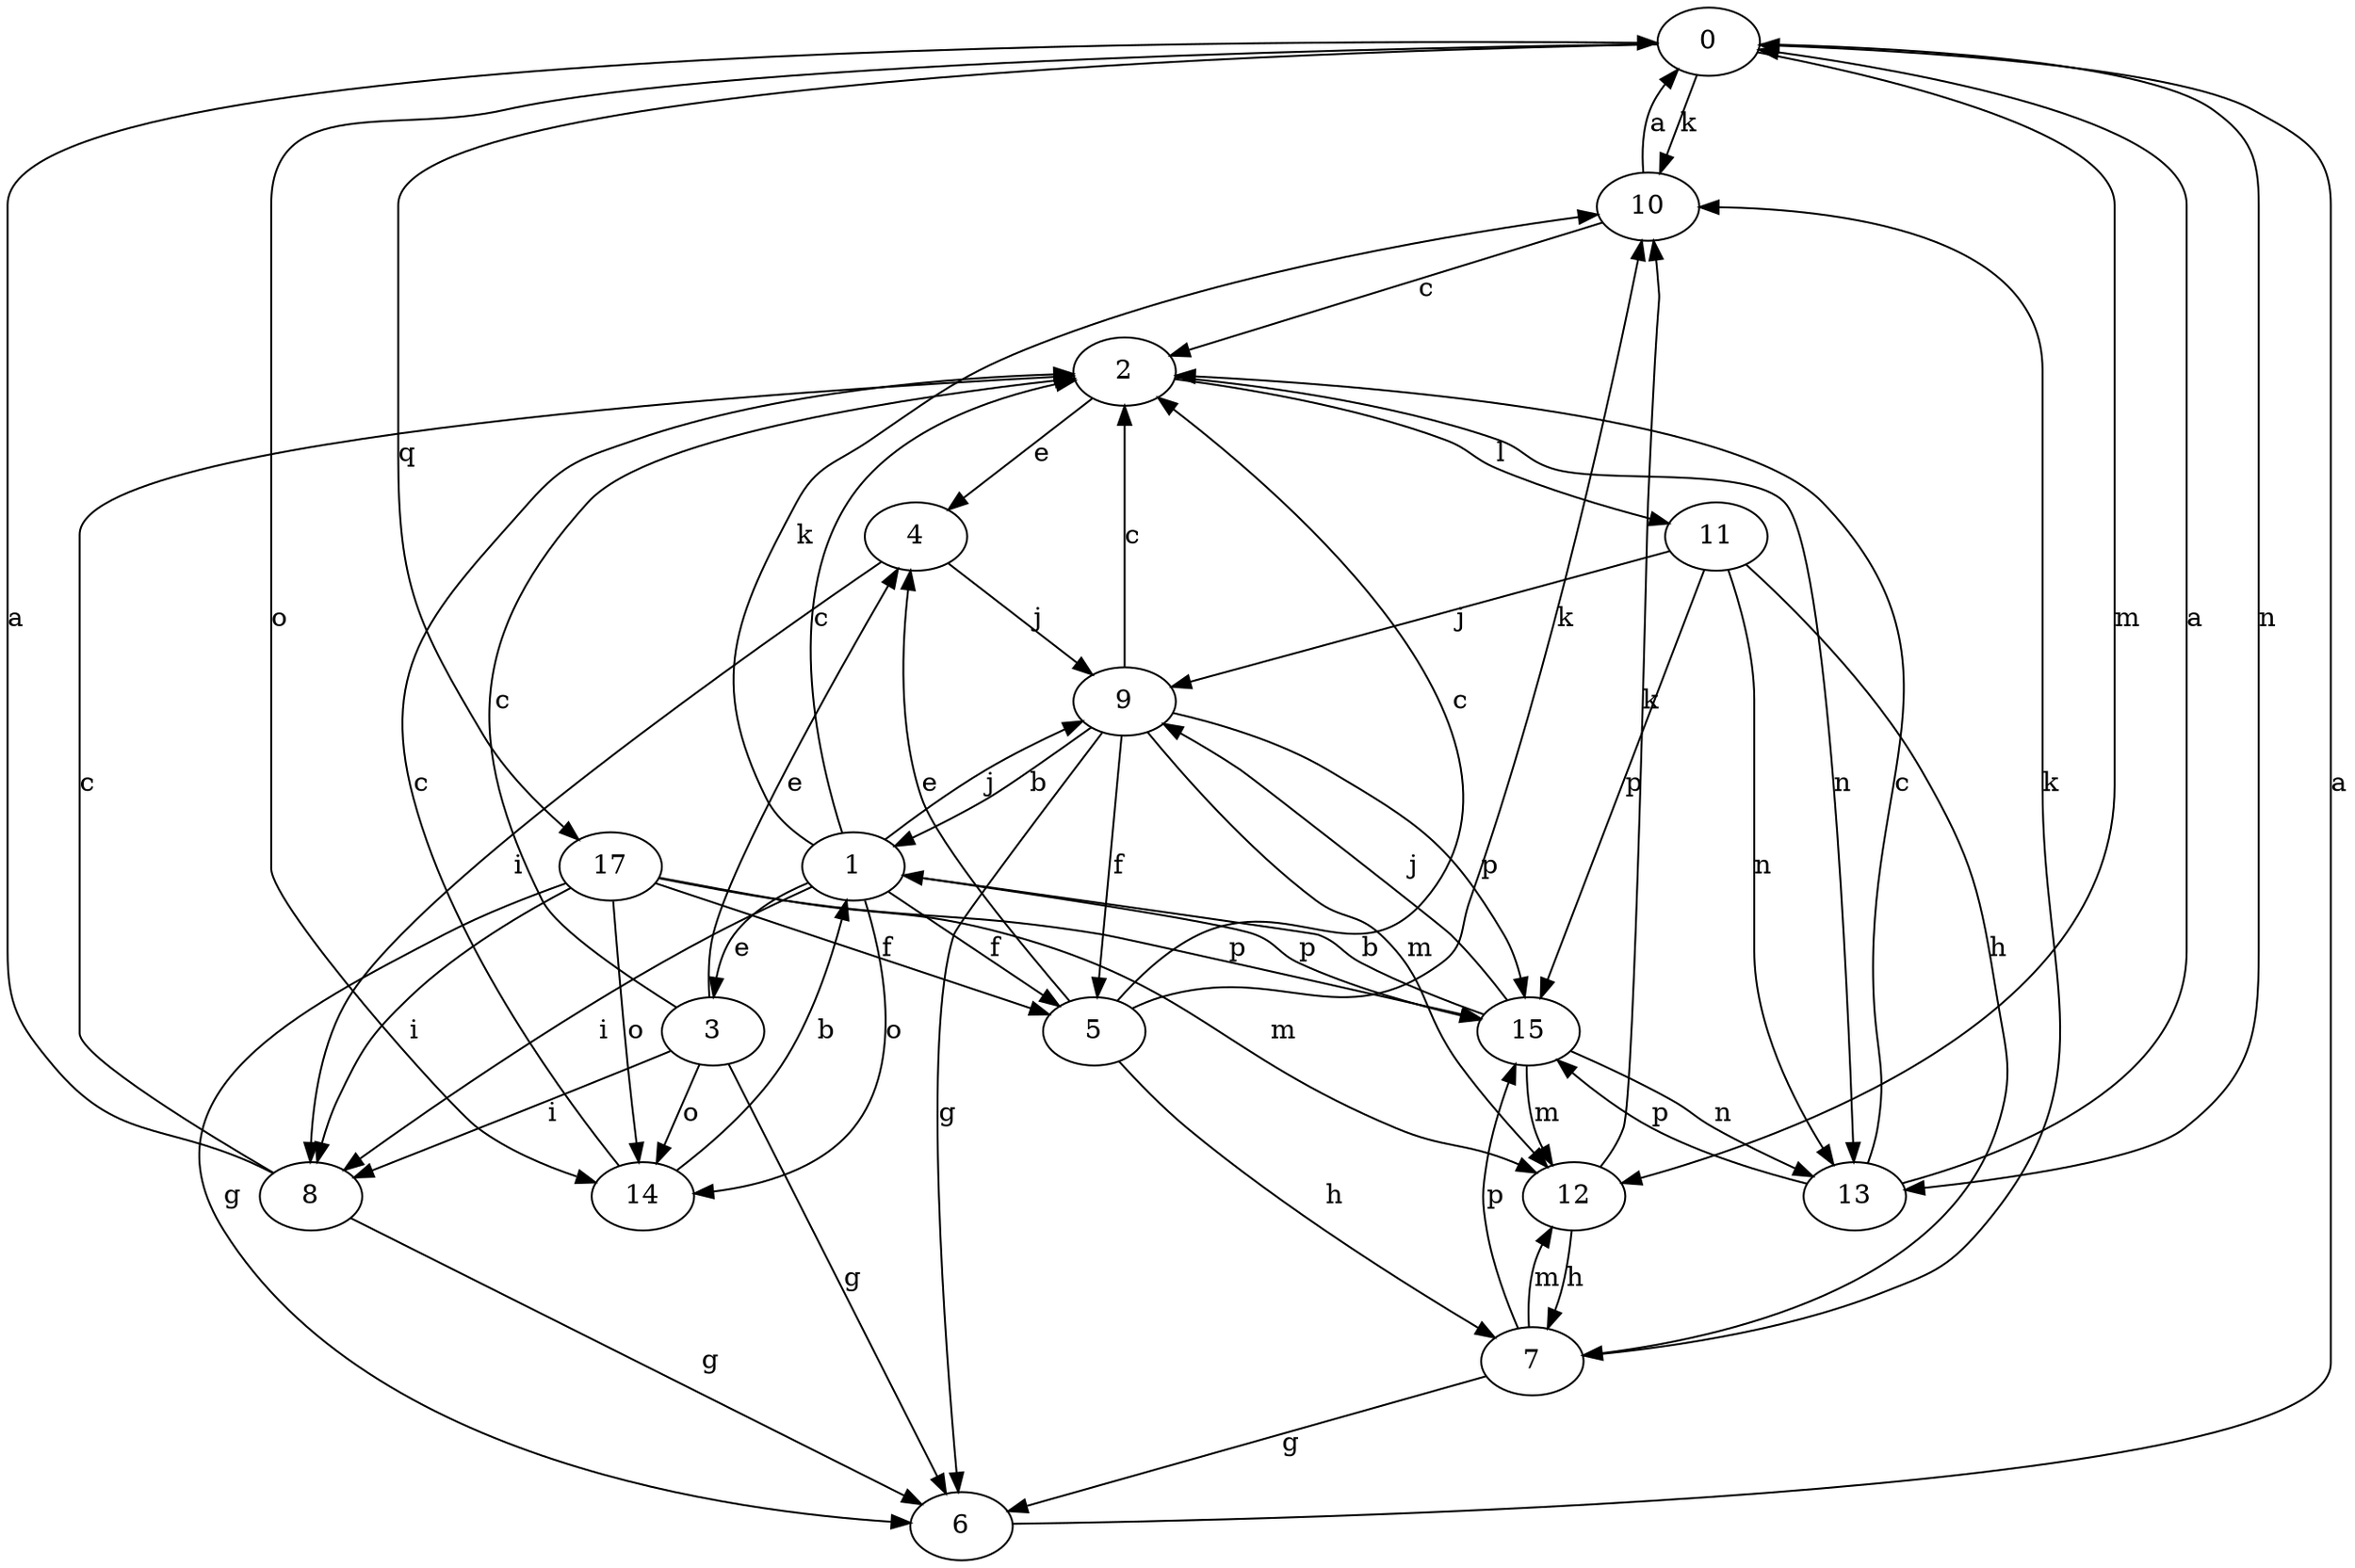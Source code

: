 strict digraph  {
0;
1;
2;
3;
4;
5;
6;
7;
8;
9;
10;
11;
12;
13;
14;
15;
17;
0 -> 10  [label=k];
0 -> 12  [label=m];
0 -> 13  [label=n];
0 -> 14  [label=o];
0 -> 17  [label=q];
1 -> 2  [label=c];
1 -> 3  [label=e];
1 -> 5  [label=f];
1 -> 8  [label=i];
1 -> 9  [label=j];
1 -> 10  [label=k];
1 -> 14  [label=o];
1 -> 15  [label=p];
2 -> 4  [label=e];
2 -> 11  [label=l];
2 -> 13  [label=n];
3 -> 2  [label=c];
3 -> 4  [label=e];
3 -> 6  [label=g];
3 -> 8  [label=i];
3 -> 14  [label=o];
4 -> 8  [label=i];
4 -> 9  [label=j];
5 -> 2  [label=c];
5 -> 4  [label=e];
5 -> 7  [label=h];
5 -> 10  [label=k];
6 -> 0  [label=a];
7 -> 6  [label=g];
7 -> 10  [label=k];
7 -> 12  [label=m];
7 -> 15  [label=p];
8 -> 0  [label=a];
8 -> 2  [label=c];
8 -> 6  [label=g];
9 -> 1  [label=b];
9 -> 2  [label=c];
9 -> 5  [label=f];
9 -> 6  [label=g];
9 -> 12  [label=m];
9 -> 15  [label=p];
10 -> 0  [label=a];
10 -> 2  [label=c];
11 -> 7  [label=h];
11 -> 9  [label=j];
11 -> 13  [label=n];
11 -> 15  [label=p];
12 -> 7  [label=h];
12 -> 10  [label=k];
13 -> 0  [label=a];
13 -> 2  [label=c];
13 -> 15  [label=p];
14 -> 1  [label=b];
14 -> 2  [label=c];
15 -> 1  [label=b];
15 -> 9  [label=j];
15 -> 12  [label=m];
15 -> 13  [label=n];
17 -> 5  [label=f];
17 -> 6  [label=g];
17 -> 8  [label=i];
17 -> 12  [label=m];
17 -> 14  [label=o];
17 -> 15  [label=p];
}
